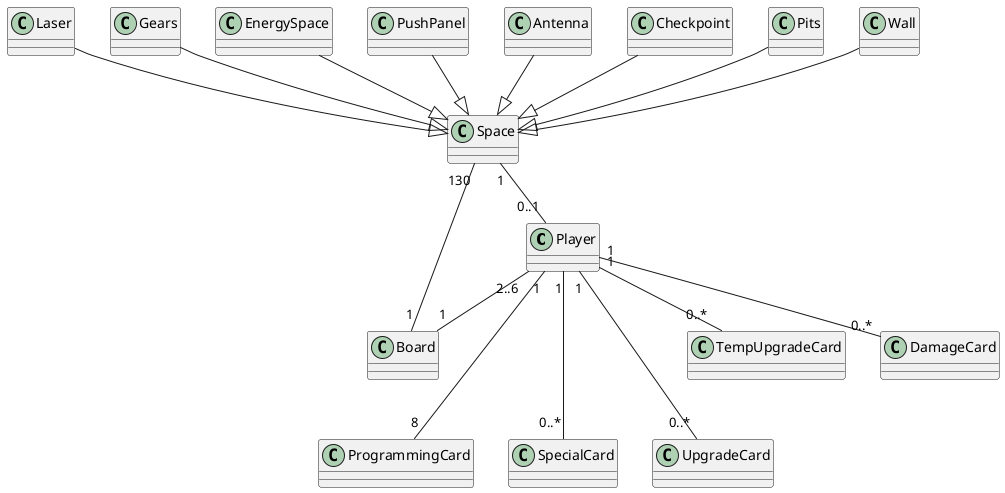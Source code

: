 @startuml
'https://plantuml.com/class-diagram

skinparam groupInheritance 10

Player "2..6"--"1" Board
Space "1"--"0..1" Player
Space "130"--"1" Board
Player "1"---"8" ProgrammingCard

Laser --|> Space
Gears --|> Space
EnergySpace --|> Space
PushPanel --|> Space
Antenna --|> Space
Checkpoint --|> Space
Pits --|> Space
Wall --|> Space
Player "1"---"0..*" SpecialCard
Player "1"---"0..*" UpgradeCard
Player "1"--"0..*" TempUpgradeCard
Player "1"--"0..*" DamageCard

/'

DamageCard <|-- Spam
DamageCard <|-- TrojanHorse
DamageCard <|-- Worm
DamageCard <|-- Virus

ProgrammingCard <|-- MoveForward1
ProgrammingCard <|-- MoveForward2
ProgrammingCard <|-- MoveForward3
ProgrammingCard <|-- TurnRight
ProgrammingCard <|-- TurnLeft
ProgrammingCard <|-- UTurn
ProgrammingCard <|-- MoveBack
ProgrammingCard <|-- PowerUp
ProgrammingCard <|-- Repeat

SpecialCard <|-- EnergyRoutine
SpecialCard <|-- SandboxRoutine
SpecialCard <|-- WeaselRoutine
SpecialCard <|-- SpeedRoutine
SpecialCard <|-- SpamFolder
SpecialCard <|-- RepeatRoutine

UpgradeCard <|-- AdminPrivilege
UpgradeCard <|-- CorruptionWave
UpgradeCard <|-- BlueScreenOfDeath
UpgradeCard <|-- CrabLegs
UpgradeCard <|-- Brakes
UpgradeCard <|-- DeflectorShield
UpgradeCard <|-- CacheMemory
UpgradeCard <|-- DefragGizmo
UpgradeCard <|-- DoubleBarrelLaser
UpgradeCard <|-- ModularChassis
UpgradeCard <|-- Firewall
UpgradeCard <|-- PressorBeam
UpgradeCard <|-- HoverUnit
UpgradeCard <|-- RailGun
UpgradeCard <|-- MemoryStick
UpgradeCard <|-- RammingGear
UpgradeCard <|-- MiniHowitzer
UpgradeCard <|-- RearLaser
UpgradeCard <|-- Scrambler
UpgradeCard <|-- TractorBeam
UpgradeCard <|-- SideArms
UpgradeCard <|-- TrojanNeedler
UpgradeCard <|-- Teleporter
UpgradeCard <|-- VirusModule

UpgradeCard <|-- TempUpgradeCard

TempUpgradeCard <|-- Boink
TempUpgradeCard <|-- Hack
TempUpgradeCard <|-- EnergyRoutineUpgrade
TempUpgradeCard <|-- ManualSort
TempUpgradeCard <|-- MemorySwap
TempUpgradeCard <|-- RepeatRoutineUpgrade
TempUpgradeCard <|-- Reboot
TempUpgradeCard <|-- SandboxRoutineUpgrade
TempUpgradeCard <|-- Recharge
TempUpgradeCard <|-- SpamBlocker
TempUpgradeCard <|-- Recompile
TempUpgradeCard <|-- SpamFolderRoutine
TempUpgradeCard <|-- Refresh
TempUpgradeCard <|-- SpeedRoutineUpgrade
TempUpgradeCard <|-- WeaselRoutineUpgrade
TempUpgradeCard <|-- Zoop
'/

@enduml